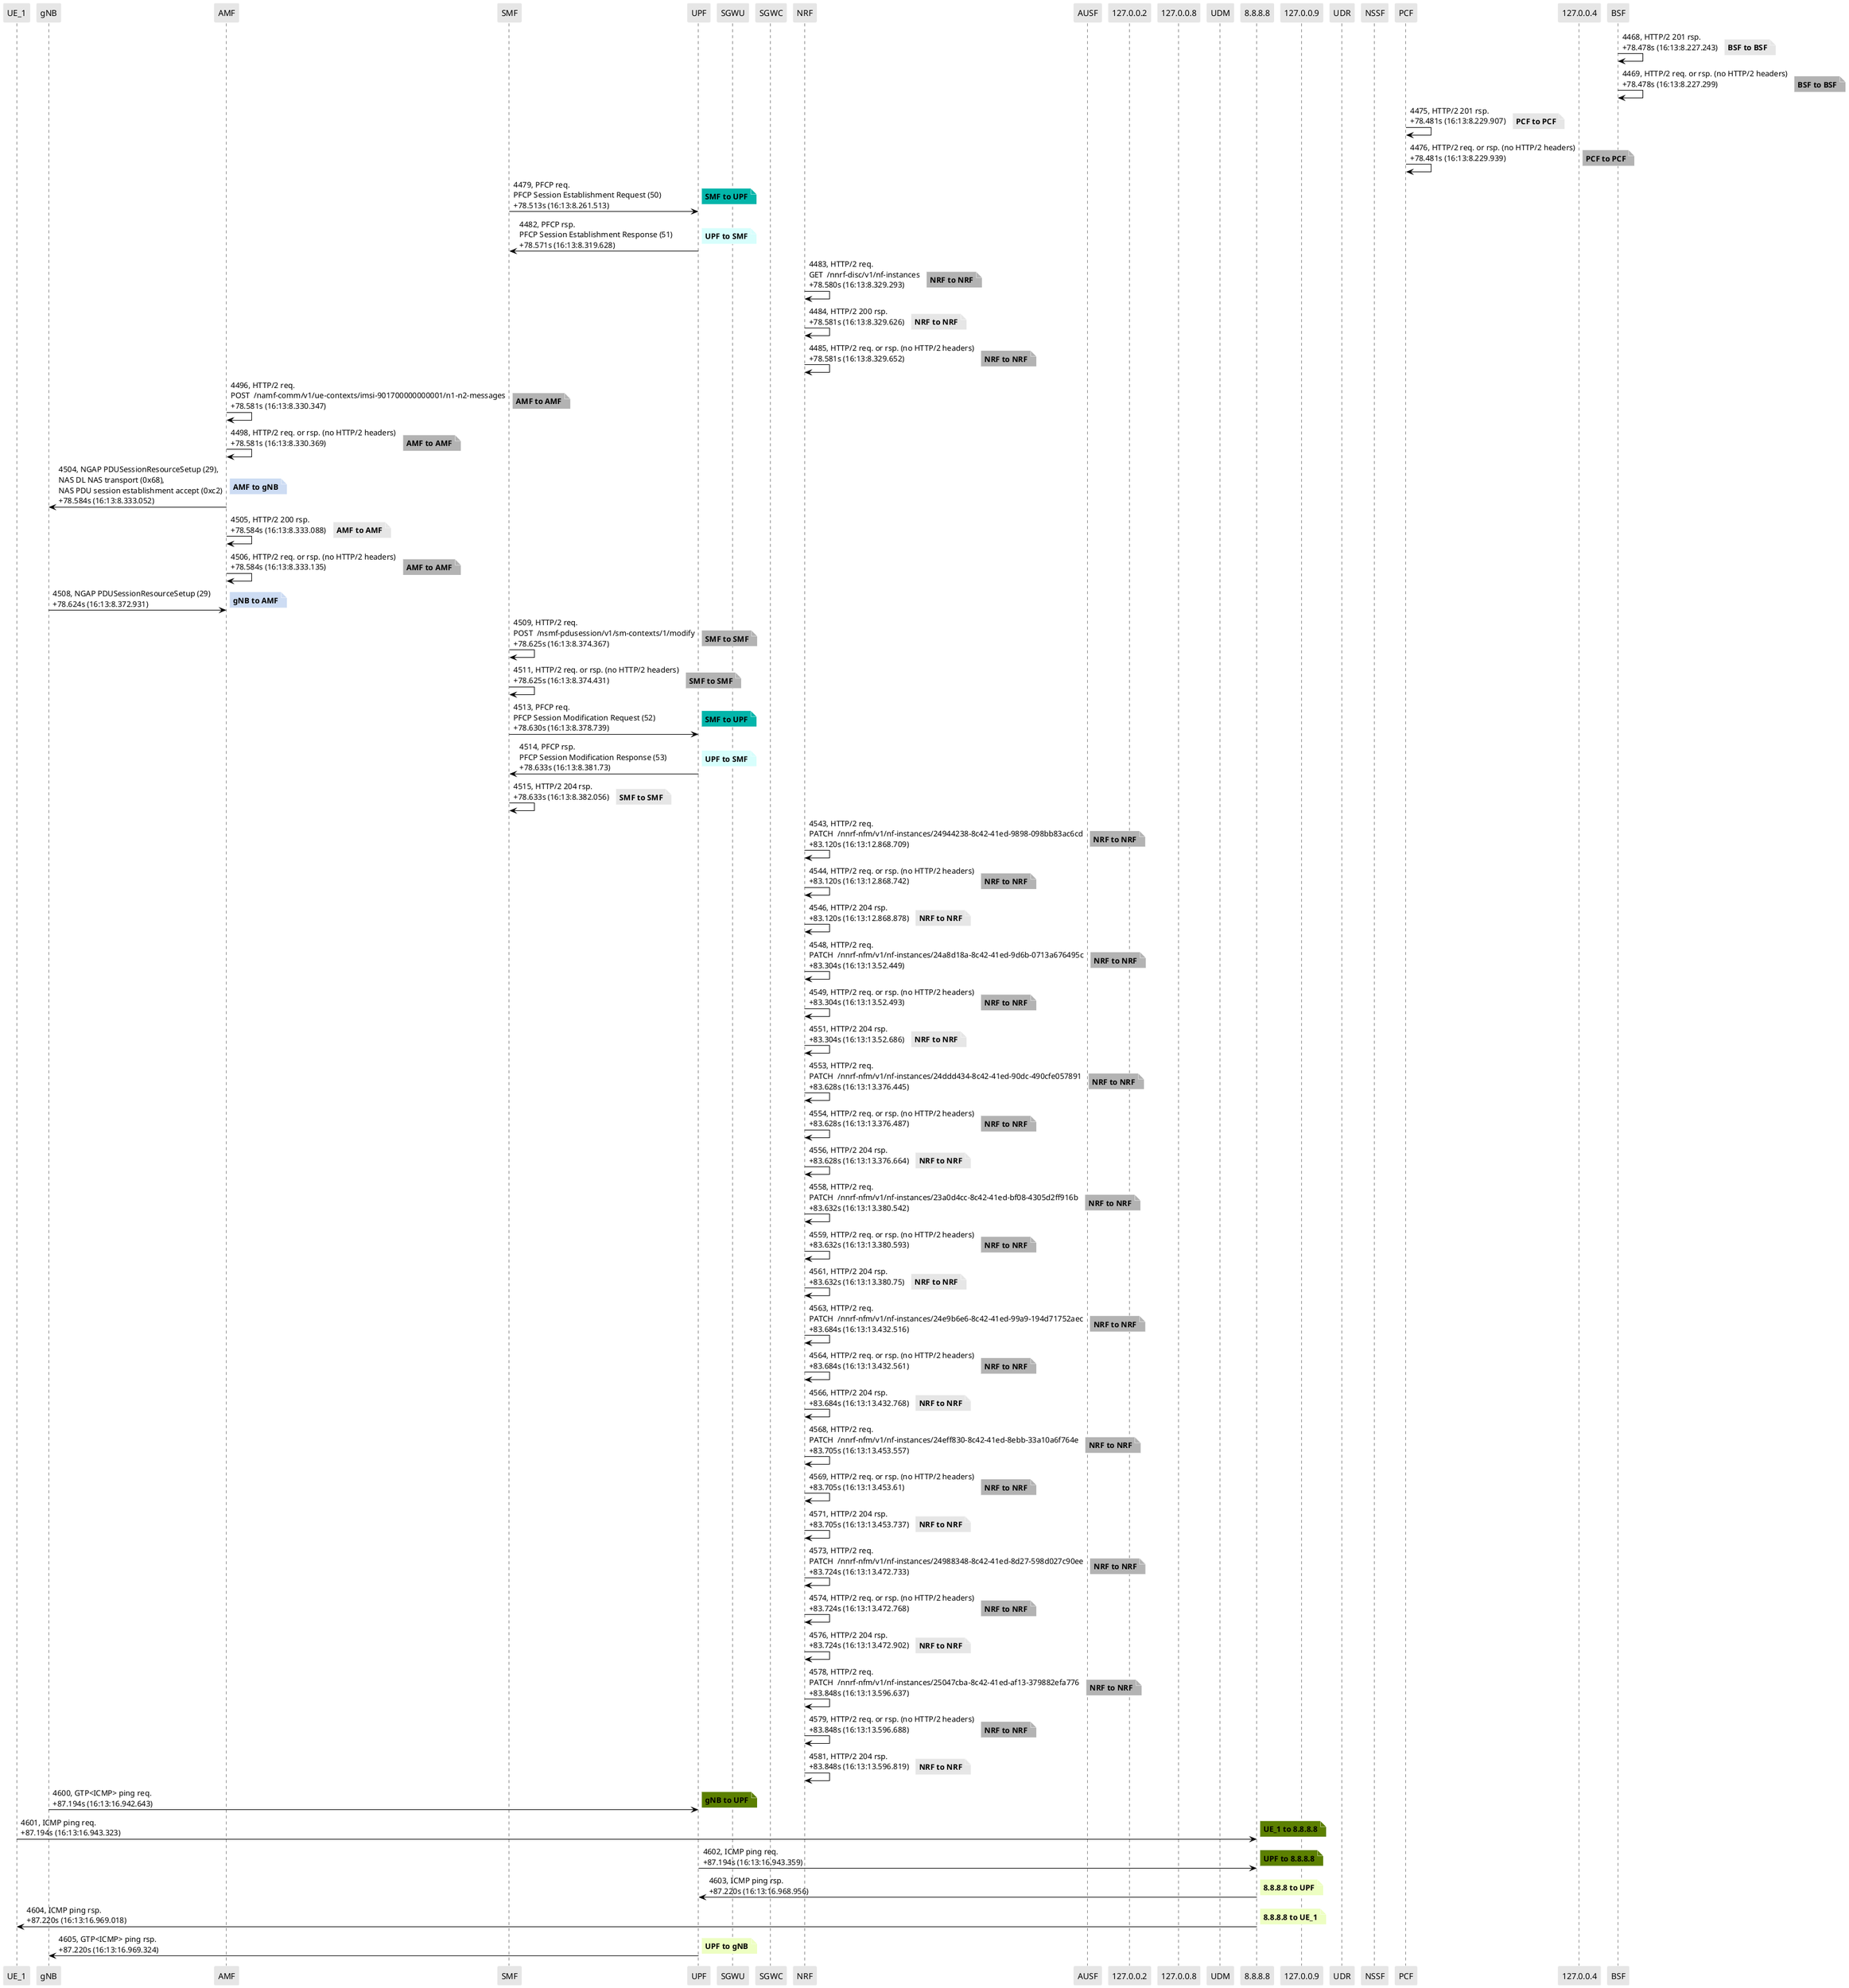 @startuml
skinparam shadowing false
skinparam NoteBorderColor white
skinparam sequence {
    ArrowColor black
    LifeLineBorderColor black
    LifeLineBackgroundColor black
    ParticipantBorderColor white
    ParticipantBackgroundColor #e6e6e6
}
participant "UE_1"
participant "gNB"
participant "AMF"
participant "SMF"
participant "UPF"
participant "SGWU"
participant "SGWC"
participant "NRF"
participant "AUSF"
participant "127.0.0.2"
participant "127.0.0.8"
participant "UDM"
participant "8.8.8.8"
participant "127.0.0.9"
participant "UDR"
participant "NSSF"
participant "PCF"
participant "127.0.0.4"
participant "BSF"

"BSF" -> "BSF": 4468, HTTP/2 201 rsp.\n+78.478s (16:13:8.227.243)

note right #e6e6e6
**BSF to BSF**
end note

"BSF" -> "BSF": 4469, HTTP/2 req. or rsp. (no HTTP/2 headers)\n+78.478s (16:13:8.227.299)

note right #b3b3b3
**BSF to BSF**
end note

"PCF" -> "PCF": 4475, HTTP/2 201 rsp.\n+78.481s (16:13:8.229.907)

note right #e6e6e6
**PCF to PCF**
end note

"PCF" -> "PCF": 4476, HTTP/2 req. or rsp. (no HTTP/2 headers)\n+78.481s (16:13:8.229.939)

note right #b3b3b3
**PCF to PCF**
end note

"SMF" -> "UPF": 4479, PFCP req.\nPFCP Session Establishment Request (50)\n+78.513s (16:13:8.261.513)

note right #03B5AA
**SMF to UPF**
end note

"UPF" -> "SMF": 4482, PFCP rsp.\nPFCP Session Establishment Response (51)\n+78.571s (16:13:8.319.628)

note right #D7FEFC
**UPF to SMF**
end note

"NRF" -> "NRF": 4483, HTTP/2 req.\nGET  /nnrf-disc/v1/nf-instances\n+78.580s (16:13:8.329.293)

note right #b3b3b3
**NRF to NRF**
end note

"NRF" -> "NRF": 4484, HTTP/2 200 rsp.\n+78.581s (16:13:8.329.626)

note right #e6e6e6
**NRF to NRF**
end note

"NRF" -> "NRF": 4485, HTTP/2 req. or rsp. (no HTTP/2 headers)\n+78.581s (16:13:8.329.652)

note right #b3b3b3
**NRF to NRF**
end note

"AMF" -> "AMF": 4496, HTTP/2 req.\nPOST  /namf-comm/v1/ue-contexts/imsi-901700000000001/n1-n2-messages\n+78.581s (16:13:8.330.347)

note right #b3b3b3
**AMF to AMF**
end note

"AMF" -> "AMF": 4498, HTTP/2 req. or rsp. (no HTTP/2 headers)\n+78.581s (16:13:8.330.369)

note right #b3b3b3
**AMF to AMF**
end note

"AMF" -> "gNB": 4504, NGAP PDUSessionResourceSetup (29),\nNAS DL NAS transport (0x68),\nNAS PDU session establishment accept (0xc2)\n+78.584s (16:13:8.333.052)

note right #CDDCF3
**AMF to gNB**
end note

"AMF" -> "AMF": 4505, HTTP/2 200 rsp.\n+78.584s (16:13:8.333.088)

note right #e6e6e6
**AMF to AMF**
end note

"AMF" -> "AMF": 4506, HTTP/2 req. or rsp. (no HTTP/2 headers)\n+78.584s (16:13:8.333.135)

note right #b3b3b3
**AMF to AMF**
end note

"gNB" -> "AMF": 4508, NGAP PDUSessionResourceSetup (29)\n+78.624s (16:13:8.372.931)

note right #CDDCF3
**gNB to AMF**
end note

"SMF" -> "SMF": 4509, HTTP/2 req.\nPOST  /nsmf-pdusession/v1/sm-contexts/1/modify\n+78.625s (16:13:8.374.367)

note right #b3b3b3
**SMF to SMF**
end note

"SMF" -> "SMF": 4511, HTTP/2 req. or rsp. (no HTTP/2 headers)\n+78.625s (16:13:8.374.431)

note right #b3b3b3
**SMF to SMF**
end note

"SMF" -> "UPF": 4513, PFCP req.\nPFCP Session Modification Request (52)\n+78.630s (16:13:8.378.739)

note right #03B5AA
**SMF to UPF**
end note

"UPF" -> "SMF": 4514, PFCP rsp.\nPFCP Session Modification Response (53)\n+78.633s (16:13:8.381.73)

note right #D7FEFC
**UPF to SMF**
end note

"SMF" -> "SMF": 4515, HTTP/2 204 rsp.\n+78.633s (16:13:8.382.056)

note right #e6e6e6
**SMF to SMF**
end note

"NRF" -> "NRF": 4543, HTTP/2 req.\nPATCH  /nnrf-nfm/v1/nf-instances/24944238-8c42-41ed-9898-098bb83ac6cd\n+83.120s (16:13:12.868.709)

note right #b3b3b3
**NRF to NRF**
end note

"NRF" -> "NRF": 4544, HTTP/2 req. or rsp. (no HTTP/2 headers)\n+83.120s (16:13:12.868.742)

note right #b3b3b3
**NRF to NRF**
end note

"NRF" -> "NRF": 4546, HTTP/2 204 rsp.\n+83.120s (16:13:12.868.878)

note right #e6e6e6
**NRF to NRF**
end note

"NRF" -> "NRF": 4548, HTTP/2 req.\nPATCH  /nnrf-nfm/v1/nf-instances/24a8d18a-8c42-41ed-9d6b-0713a676495c\n+83.304s (16:13:13.52.449)

note right #b3b3b3
**NRF to NRF**
end note

"NRF" -> "NRF": 4549, HTTP/2 req. or rsp. (no HTTP/2 headers)\n+83.304s (16:13:13.52.493)

note right #b3b3b3
**NRF to NRF**
end note

"NRF" -> "NRF": 4551, HTTP/2 204 rsp.\n+83.304s (16:13:13.52.686)

note right #e6e6e6
**NRF to NRF**
end note

"NRF" -> "NRF": 4553, HTTP/2 req.\nPATCH  /nnrf-nfm/v1/nf-instances/24ddd434-8c42-41ed-90dc-490cfe057891\n+83.628s (16:13:13.376.445)

note right #b3b3b3
**NRF to NRF**
end note

"NRF" -> "NRF": 4554, HTTP/2 req. or rsp. (no HTTP/2 headers)\n+83.628s (16:13:13.376.487)

note right #b3b3b3
**NRF to NRF**
end note

"NRF" -> "NRF": 4556, HTTP/2 204 rsp.\n+83.628s (16:13:13.376.664)

note right #e6e6e6
**NRF to NRF**
end note

"NRF" -> "NRF": 4558, HTTP/2 req.\nPATCH  /nnrf-nfm/v1/nf-instances/23a0d4cc-8c42-41ed-bf08-4305d2ff916b\n+83.632s (16:13:13.380.542)

note right #b3b3b3
**NRF to NRF**
end note

"NRF" -> "NRF": 4559, HTTP/2 req. or rsp. (no HTTP/2 headers)\n+83.632s (16:13:13.380.593)

note right #b3b3b3
**NRF to NRF**
end note

"NRF" -> "NRF": 4561, HTTP/2 204 rsp.\n+83.632s (16:13:13.380.75)

note right #e6e6e6
**NRF to NRF**
end note

"NRF" -> "NRF": 4563, HTTP/2 req.\nPATCH  /nnrf-nfm/v1/nf-instances/24e9b6e6-8c42-41ed-99a9-194d71752aec\n+83.684s (16:13:13.432.516)

note right #b3b3b3
**NRF to NRF**
end note

"NRF" -> "NRF": 4564, HTTP/2 req. or rsp. (no HTTP/2 headers)\n+83.684s (16:13:13.432.561)

note right #b3b3b3
**NRF to NRF**
end note

"NRF" -> "NRF": 4566, HTTP/2 204 rsp.\n+83.684s (16:13:13.432.768)

note right #e6e6e6
**NRF to NRF**
end note

"NRF" -> "NRF": 4568, HTTP/2 req.\nPATCH  /nnrf-nfm/v1/nf-instances/24eff830-8c42-41ed-8ebb-33a10a6f764e\n+83.705s (16:13:13.453.557)

note right #b3b3b3
**NRF to NRF**
end note

"NRF" -> "NRF": 4569, HTTP/2 req. or rsp. (no HTTP/2 headers)\n+83.705s (16:13:13.453.61)

note right #b3b3b3
**NRF to NRF**
end note

"NRF" -> "NRF": 4571, HTTP/2 204 rsp.\n+83.705s (16:13:13.453.737)

note right #e6e6e6
**NRF to NRF**
end note

"NRF" -> "NRF": 4573, HTTP/2 req.\nPATCH  /nnrf-nfm/v1/nf-instances/24988348-8c42-41ed-8d27-598d027c90ee\n+83.724s (16:13:13.472.733)

note right #b3b3b3
**NRF to NRF**
end note

"NRF" -> "NRF": 4574, HTTP/2 req. or rsp. (no HTTP/2 headers)\n+83.724s (16:13:13.472.768)

note right #b3b3b3
**NRF to NRF**
end note

"NRF" -> "NRF": 4576, HTTP/2 204 rsp.\n+83.724s (16:13:13.472.902)

note right #e6e6e6
**NRF to NRF**
end note

"NRF" -> "NRF": 4578, HTTP/2 req.\nPATCH  /nnrf-nfm/v1/nf-instances/25047cba-8c42-41ed-af13-379882efa776\n+83.848s (16:13:13.596.637)

note right #b3b3b3
**NRF to NRF**
end note

"NRF" -> "NRF": 4579, HTTP/2 req. or rsp. (no HTTP/2 headers)\n+83.848s (16:13:13.596.688)

note right #b3b3b3
**NRF to NRF**
end note

"NRF" -> "NRF": 4581, HTTP/2 204 rsp.\n+83.848s (16:13:13.596.819)

note right #e6e6e6
**NRF to NRF**
end note

"gNB" -> "UPF": 4600, GTP<ICMP> ping req.\n+87.194s (16:13:16.942.643)

note right #5C8001
**gNB to UPF**
end note

"UE_1" -> "8.8.8.8": 4601, ICMP ping req.\n+87.194s (16:13:16.943.323)

note right #5C8001
**UE_1 to 8.8.8.8**
end note

"UPF" -> "8.8.8.8": 4602, ICMP ping req.\n+87.194s (16:13:16.943.359)

note right #5C8001
**UPF to 8.8.8.8**
end note

"8.8.8.8" -> "UPF": 4603, ICMP ping rsp.\n+87.220s (16:13:16.968.956)

note right #EDFEC2
**8.8.8.8 to UPF**
end note

"8.8.8.8" -> "UE_1": 4604, ICMP ping rsp.\n+87.220s (16:13:16.969.018)

note right #EDFEC2
**8.8.8.8 to UE_1**
end note

"UPF" -> "gNB": 4605, GTP<ICMP> ping rsp.\n+87.220s (16:13:16.969.324)

note right #EDFEC2
**UPF to gNB**
end note

@enduml
